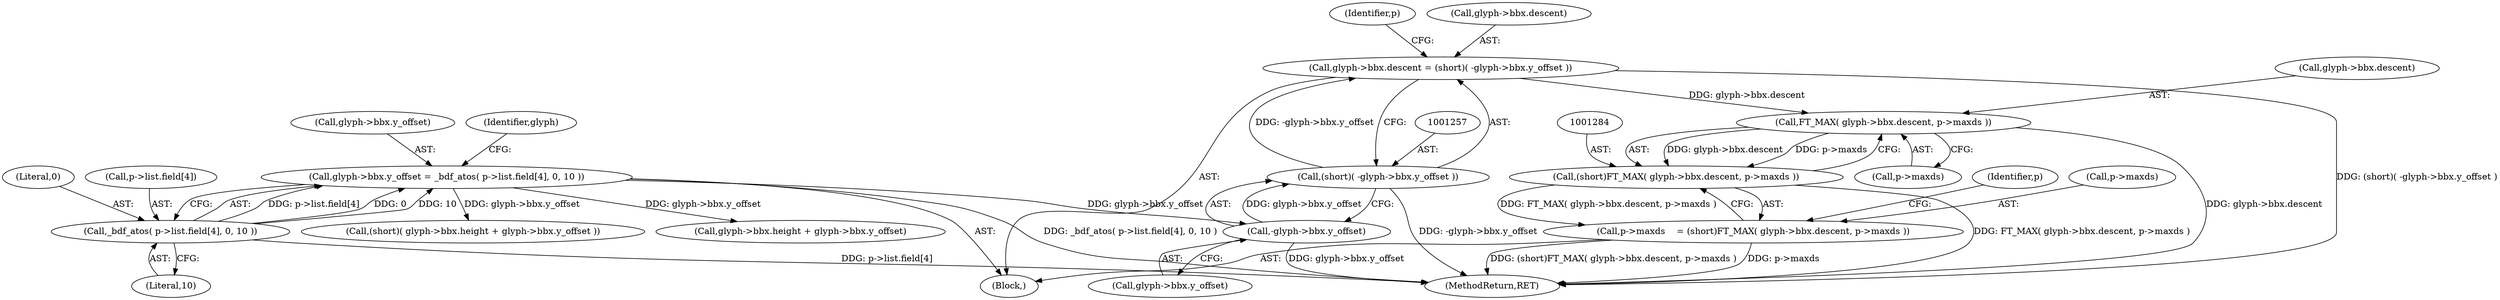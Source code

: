 digraph "0_savannah_07bdb6e289c7954e2a533039dc93c1c136099d2d@pointer" {
"1001285" [label="(Call,FT_MAX( glyph->bbx.descent, p->maxds ))"];
"1001250" [label="(Call,glyph->bbx.descent = (short)( -glyph->bbx.y_offset ))"];
"1001256" [label="(Call,(short)( -glyph->bbx.y_offset ))"];
"1001258" [label="(Call,-glyph->bbx.y_offset)"];
"1001215" [label="(Call,glyph->bbx.y_offset = _bdf_atos( p->list.field[4], 0, 10 ))"];
"1001221" [label="(Call,_bdf_atos( p->list.field[4], 0, 10 ))"];
"1001283" [label="(Call,(short)FT_MAX( glyph->bbx.descent, p->maxds ))"];
"1001279" [label="(Call,p->maxds    = (short)FT_MAX( glyph->bbx.descent, p->maxds ))"];
"1001296" [label="(Identifier,p)"];
"1001259" [label="(Call,glyph->bbx.y_offset)"];
"1001143" [label="(Block,)"];
"1001258" [label="(Call,-glyph->bbx.y_offset)"];
"1001266" [label="(Identifier,p)"];
"1001291" [label="(Call,p->maxds)"];
"1001216" [label="(Call,glyph->bbx.y_offset)"];
"1001285" [label="(Call,FT_MAX( glyph->bbx.descent, p->maxds ))"];
"1001221" [label="(Call,_bdf_atos( p->list.field[4], 0, 10 ))"];
"1001279" [label="(Call,p->maxds    = (short)FT_MAX( glyph->bbx.descent, p->maxds ))"];
"1001234" [label="(Identifier,glyph)"];
"1001251" [label="(Call,glyph->bbx.descent)"];
"1001229" [label="(Literal,0)"];
"1001280" [label="(Call,p->maxds)"];
"1001237" [label="(Call,(short)( glyph->bbx.height + glyph->bbx.y_offset ))"];
"1001256" [label="(Call,(short)( -glyph->bbx.y_offset ))"];
"1001283" [label="(Call,(short)FT_MAX( glyph->bbx.descent, p->maxds ))"];
"1001286" [label="(Call,glyph->bbx.descent)"];
"1001239" [label="(Call,glyph->bbx.height + glyph->bbx.y_offset)"];
"1001230" [label="(Literal,10)"];
"1001215" [label="(Call,glyph->bbx.y_offset = _bdf_atos( p->list.field[4], 0, 10 ))"];
"1001568" [label="(MethodReturn,RET)"];
"1001222" [label="(Call,p->list.field[4])"];
"1001250" [label="(Call,glyph->bbx.descent = (short)( -glyph->bbx.y_offset ))"];
"1001285" -> "1001283"  [label="AST: "];
"1001285" -> "1001291"  [label="CFG: "];
"1001286" -> "1001285"  [label="AST: "];
"1001291" -> "1001285"  [label="AST: "];
"1001283" -> "1001285"  [label="CFG: "];
"1001285" -> "1001568"  [label="DDG: glyph->bbx.descent"];
"1001285" -> "1001283"  [label="DDG: glyph->bbx.descent"];
"1001285" -> "1001283"  [label="DDG: p->maxds"];
"1001250" -> "1001285"  [label="DDG: glyph->bbx.descent"];
"1001250" -> "1001143"  [label="AST: "];
"1001250" -> "1001256"  [label="CFG: "];
"1001251" -> "1001250"  [label="AST: "];
"1001256" -> "1001250"  [label="AST: "];
"1001266" -> "1001250"  [label="CFG: "];
"1001250" -> "1001568"  [label="DDG: (short)( -glyph->bbx.y_offset )"];
"1001256" -> "1001250"  [label="DDG: -glyph->bbx.y_offset"];
"1001256" -> "1001258"  [label="CFG: "];
"1001257" -> "1001256"  [label="AST: "];
"1001258" -> "1001256"  [label="AST: "];
"1001256" -> "1001568"  [label="DDG: -glyph->bbx.y_offset"];
"1001258" -> "1001256"  [label="DDG: glyph->bbx.y_offset"];
"1001258" -> "1001259"  [label="CFG: "];
"1001259" -> "1001258"  [label="AST: "];
"1001258" -> "1001568"  [label="DDG: glyph->bbx.y_offset"];
"1001215" -> "1001258"  [label="DDG: glyph->bbx.y_offset"];
"1001215" -> "1001143"  [label="AST: "];
"1001215" -> "1001221"  [label="CFG: "];
"1001216" -> "1001215"  [label="AST: "];
"1001221" -> "1001215"  [label="AST: "];
"1001234" -> "1001215"  [label="CFG: "];
"1001215" -> "1001568"  [label="DDG: _bdf_atos( p->list.field[4], 0, 10 )"];
"1001221" -> "1001215"  [label="DDG: p->list.field[4]"];
"1001221" -> "1001215"  [label="DDG: 0"];
"1001221" -> "1001215"  [label="DDG: 10"];
"1001215" -> "1001237"  [label="DDG: glyph->bbx.y_offset"];
"1001215" -> "1001239"  [label="DDG: glyph->bbx.y_offset"];
"1001221" -> "1001230"  [label="CFG: "];
"1001222" -> "1001221"  [label="AST: "];
"1001229" -> "1001221"  [label="AST: "];
"1001230" -> "1001221"  [label="AST: "];
"1001221" -> "1001568"  [label="DDG: p->list.field[4]"];
"1001283" -> "1001279"  [label="AST: "];
"1001284" -> "1001283"  [label="AST: "];
"1001279" -> "1001283"  [label="CFG: "];
"1001283" -> "1001568"  [label="DDG: FT_MAX( glyph->bbx.descent, p->maxds )"];
"1001283" -> "1001279"  [label="DDG: FT_MAX( glyph->bbx.descent, p->maxds )"];
"1001279" -> "1001143"  [label="AST: "];
"1001280" -> "1001279"  [label="AST: "];
"1001296" -> "1001279"  [label="CFG: "];
"1001279" -> "1001568"  [label="DDG: p->maxds"];
"1001279" -> "1001568"  [label="DDG: (short)FT_MAX( glyph->bbx.descent, p->maxds )"];
}
